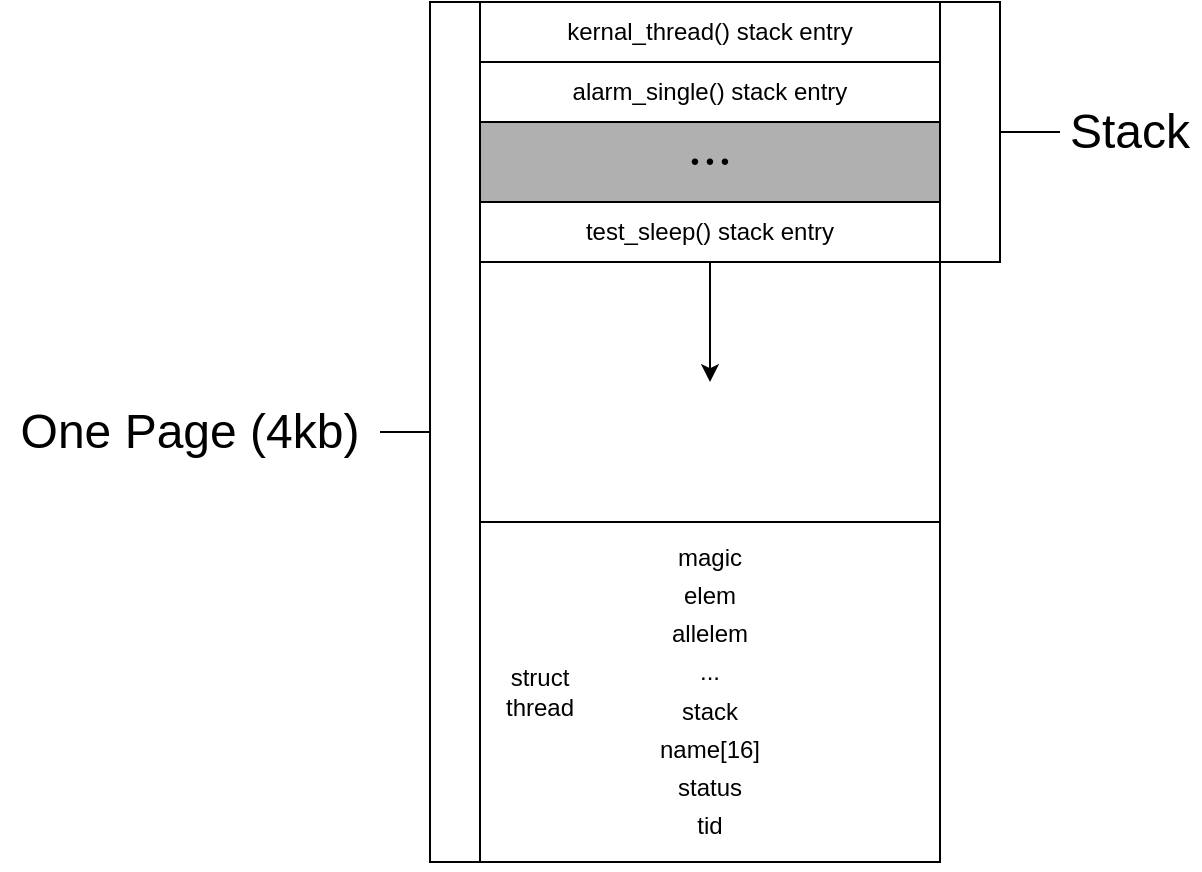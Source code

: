 <mxfile version="21.7.5" type="device">
  <diagram name="Page-1" id="5CmPPXNyWN-3rCusdvgG">
    <mxGraphModel dx="1434" dy="1759" grid="1" gridSize="10" guides="1" tooltips="1" connect="1" arrows="1" fold="1" page="1" pageScale="1" pageWidth="850" pageHeight="1100" math="0" shadow="0">
      <root>
        <mxCell id="0" />
        <mxCell id="1" parent="0" />
        <mxCell id="p4FwLPHUY9TuSk1tTPXq-2" value="" style="rounded=0;whiteSpace=wrap;html=1;" vertex="1" parent="1">
          <mxGeometry x="330" y="50" width="230" height="430" as="geometry" />
        </mxCell>
        <mxCell id="p4FwLPHUY9TuSk1tTPXq-3" value="&lt;p style=&quot;line-height: 160%;&quot;&gt;magic&lt;br&gt;elem&lt;br&gt;allelem&lt;br&gt;...&lt;br&gt;stack&lt;br&gt;name[16]&lt;br&gt;status&lt;br&gt;tid&lt;/p&gt;" style="rounded=0;whiteSpace=wrap;html=1;" vertex="1" parent="1">
          <mxGeometry x="330" y="310" width="230" height="170" as="geometry" />
        </mxCell>
        <mxCell id="p4FwLPHUY9TuSk1tTPXq-4" value="test_sleep() stack entry" style="rounded=0;whiteSpace=wrap;html=1;" vertex="1" parent="1">
          <mxGeometry x="330" y="150" width="230" height="30" as="geometry" />
        </mxCell>
        <mxCell id="p4FwLPHUY9TuSk1tTPXq-5" value="" style="edgeStyle=orthogonalEdgeStyle;rounded=0;orthogonalLoop=1;jettySize=auto;html=1;" edge="1" parent="1" source="p4FwLPHUY9TuSk1tTPXq-6" target="p4FwLPHUY9TuSk1tTPXq-4">
          <mxGeometry relative="1" as="geometry" />
        </mxCell>
        <mxCell id="p4FwLPHUY9TuSk1tTPXq-6" value="alarm_single() stack entry" style="rounded=0;whiteSpace=wrap;html=1;" vertex="1" parent="1">
          <mxGeometry x="330" y="80" width="230" height="30" as="geometry" />
        </mxCell>
        <mxCell id="p4FwLPHUY9TuSk1tTPXq-7" value="kernal_thread() stack entry" style="rounded=0;whiteSpace=wrap;html=1;" vertex="1" parent="1">
          <mxGeometry x="330" y="50" width="230" height="30" as="geometry" />
        </mxCell>
        <mxCell id="p4FwLPHUY9TuSk1tTPXq-8" value="• • •" style="rounded=0;whiteSpace=wrap;html=1;strokeColor=#000000;fillColor=#B0B0B0;" vertex="1" parent="1">
          <mxGeometry x="330" y="110" width="230" height="40" as="geometry" />
        </mxCell>
        <mxCell id="p4FwLPHUY9TuSk1tTPXq-9" value="" style="endArrow=classic;html=1;rounded=0;exitX=0.5;exitY=1;exitDx=0;exitDy=0;entryX=0.5;entryY=0.442;entryDx=0;entryDy=0;entryPerimeter=0;" edge="1" parent="1" source="p4FwLPHUY9TuSk1tTPXq-4" target="p4FwLPHUY9TuSk1tTPXq-2">
          <mxGeometry width="50" height="50" relative="1" as="geometry">
            <mxPoint x="290" y="620" as="sourcePoint" />
            <mxPoint x="620" y="380" as="targetPoint" />
          </mxGeometry>
        </mxCell>
        <mxCell id="p4FwLPHUY9TuSk1tTPXq-10" value="" style="strokeWidth=1;html=1;shape=mxgraph.flowchart.annotation_2;align=left;labelPosition=right;pointerEvents=1;rotation=-180;" vertex="1" parent="1">
          <mxGeometry x="560" y="50" width="60" height="130" as="geometry" />
        </mxCell>
        <mxCell id="p4FwLPHUY9TuSk1tTPXq-11" value="&lt;font style=&quot;font-size: 24px;&quot;&gt;Stack&lt;/font&gt;" style="text;html=1;strokeColor=none;fillColor=none;align=center;verticalAlign=middle;whiteSpace=wrap;rounded=0;" vertex="1" parent="1">
          <mxGeometry x="620" y="100" width="70" height="30" as="geometry" />
        </mxCell>
        <mxCell id="p4FwLPHUY9TuSk1tTPXq-12" value="" style="strokeWidth=1;html=1;shape=mxgraph.flowchart.annotation_2;align=left;labelPosition=right;pointerEvents=1;" vertex="1" parent="1">
          <mxGeometry x="280" y="50" width="50" height="430" as="geometry" />
        </mxCell>
        <mxCell id="p4FwLPHUY9TuSk1tTPXq-13" value="&lt;font style=&quot;font-size: 24px;&quot;&gt;One Page (4kb)&lt;/font&gt;" style="text;html=1;strokeColor=none;fillColor=none;align=center;verticalAlign=middle;whiteSpace=wrap;rounded=0;" vertex="1" parent="1">
          <mxGeometry x="90" y="250" width="190" height="30" as="geometry" />
        </mxCell>
        <mxCell id="p4FwLPHUY9TuSk1tTPXq-14" value="struct&lt;br&gt;thread" style="text;html=1;strokeColor=none;fillColor=none;align=center;verticalAlign=middle;whiteSpace=wrap;rounded=0;" vertex="1" parent="1">
          <mxGeometry x="330" y="380" width="60" height="30" as="geometry" />
        </mxCell>
      </root>
    </mxGraphModel>
  </diagram>
</mxfile>
